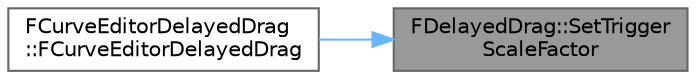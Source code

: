 digraph "FDelayedDrag::SetTriggerScaleFactor"
{
 // INTERACTIVE_SVG=YES
 // LATEX_PDF_SIZE
  bgcolor="transparent";
  edge [fontname=Helvetica,fontsize=10,labelfontname=Helvetica,labelfontsize=10];
  node [fontname=Helvetica,fontsize=10,shape=box,height=0.2,width=0.4];
  rankdir="RL";
  Node1 [id="Node000001",label="FDelayedDrag::SetTrigger\lScaleFactor",height=0.2,width=0.4,color="gray40", fillcolor="grey60", style="filled", fontcolor="black",tooltip="Assign a new scale factor to apply to the drag trigger distance."];
  Node1 -> Node2 [id="edge1_Node000001_Node000002",dir="back",color="steelblue1",style="solid",tooltip=" "];
  Node2 [id="Node000002",label="FCurveEditorDelayedDrag\l::FCurveEditorDelayedDrag",height=0.2,width=0.4,color="grey40", fillcolor="white", style="filled",URL="$da/d55/structFCurveEditorDelayedDrag.html#a57d613efc3819321d78321350f4e0f79",tooltip="Start a delayed drag operation at the specified position and effective key."];
}
